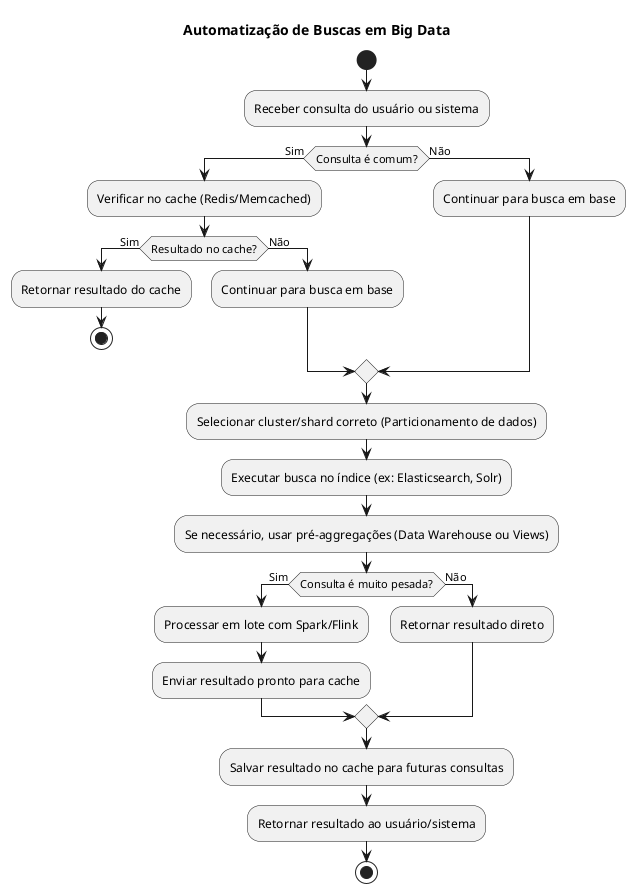 @startuml flow_automatization
title **Automatização de Buscas em Big Data**

start

:Receber consulta do usuário ou sistema;

if (Consulta é comum?) then (Sim)
  :Verificar no cache (Redis/Memcached);
  if (Resultado no cache?) then (Sim)
    :Retornar resultado do cache;
    stop
  else (Não)
    :Continuar para busca em base;
  endif
else (Não)
  :Continuar para busca em base;
endif

:Selecionar cluster/shard correto (Particionamento de dados);
:Executar busca no índice (ex: Elasticsearch, Solr);
:Se necessário, usar pré-aggregações (Data Warehouse ou Views);

if (Consulta é muito pesada?) then (Sim)
  :Processar em lote com Spark/Flink;
  :Enviar resultado pronto para cache;
else (Não)
  :Retornar resultado direto;
endif

:Salvar resultado no cache para futuras consultas;
:Retornar resultado ao usuário/sistema;

stop
@enduml
